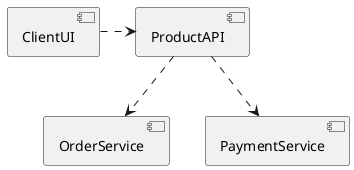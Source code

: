 @startuml

[ClientUI]
[ProductAPI] as Comp2
component OrderService
component [PaymentService] as Comp4
ClientUI .> Comp2
Comp2 ..> OrderService
Comp2 ..> Comp4
@enduml